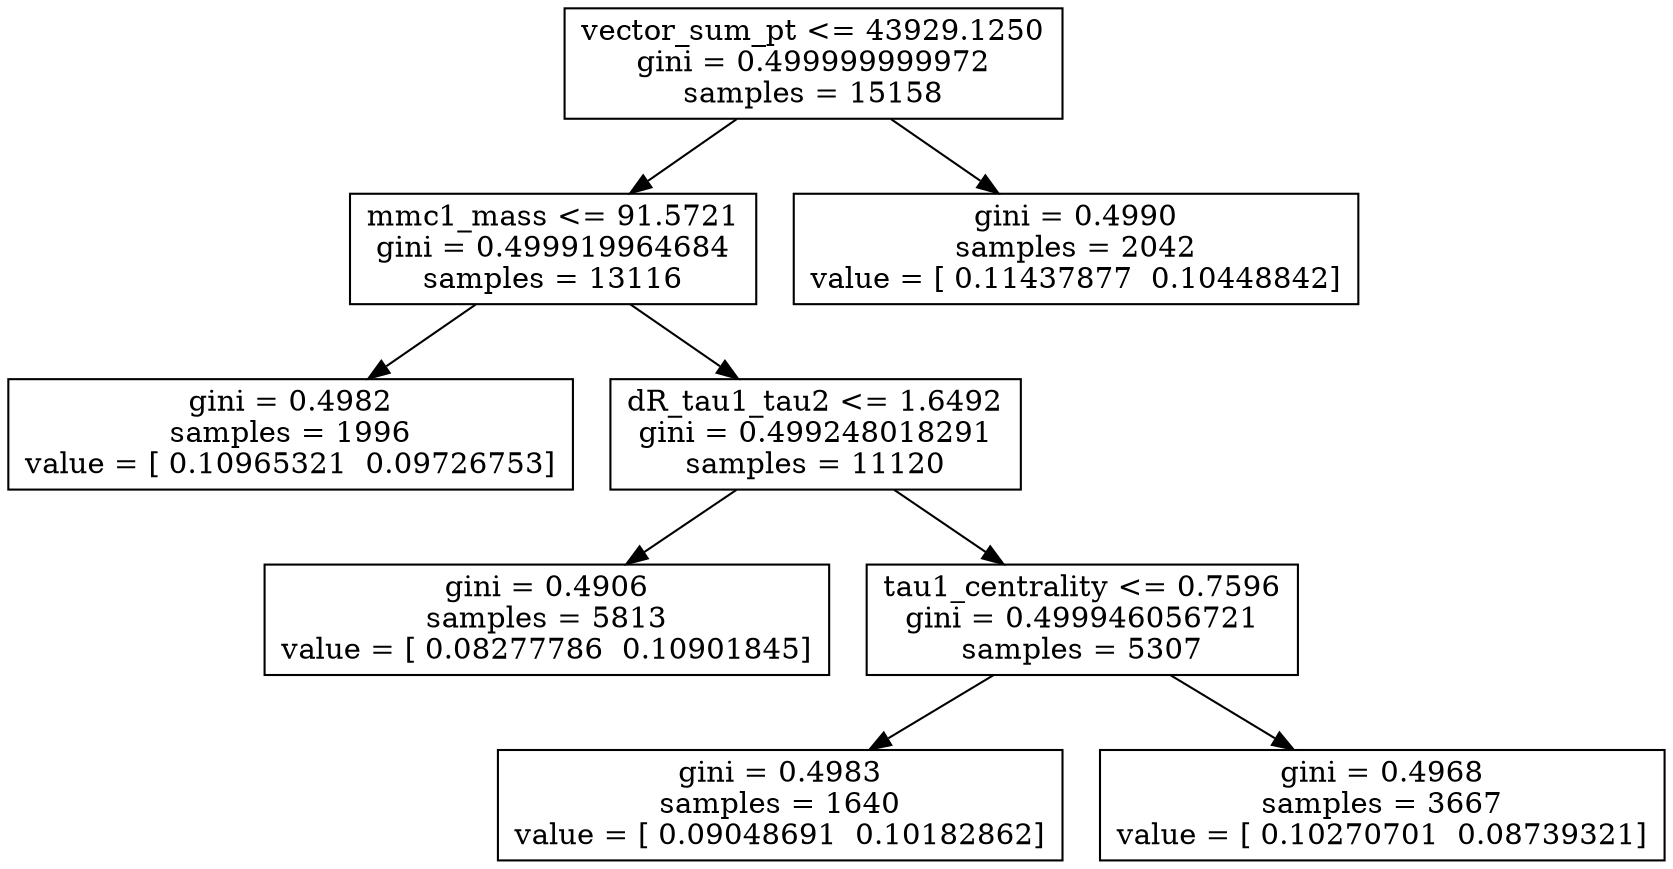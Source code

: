 digraph Tree {
0 [label="vector_sum_pt <= 43929.1250\ngini = 0.499999999972\nsamples = 15158", shape="box"] ;
1 [label="mmc1_mass <= 91.5721\ngini = 0.499919964684\nsamples = 13116", shape="box"] ;
0 -> 1 ;
2 [label="gini = 0.4982\nsamples = 1996\nvalue = [ 0.10965321  0.09726753]", shape="box"] ;
1 -> 2 ;
3 [label="dR_tau1_tau2 <= 1.6492\ngini = 0.499248018291\nsamples = 11120", shape="box"] ;
1 -> 3 ;
4 [label="gini = 0.4906\nsamples = 5813\nvalue = [ 0.08277786  0.10901845]", shape="box"] ;
3 -> 4 ;
5 [label="tau1_centrality <= 0.7596\ngini = 0.499946056721\nsamples = 5307", shape="box"] ;
3 -> 5 ;
6 [label="gini = 0.4983\nsamples = 1640\nvalue = [ 0.09048691  0.10182862]", shape="box"] ;
5 -> 6 ;
7 [label="gini = 0.4968\nsamples = 3667\nvalue = [ 0.10270701  0.08739321]", shape="box"] ;
5 -> 7 ;
8 [label="gini = 0.4990\nsamples = 2042\nvalue = [ 0.11437877  0.10448842]", shape="box"] ;
0 -> 8 ;
}